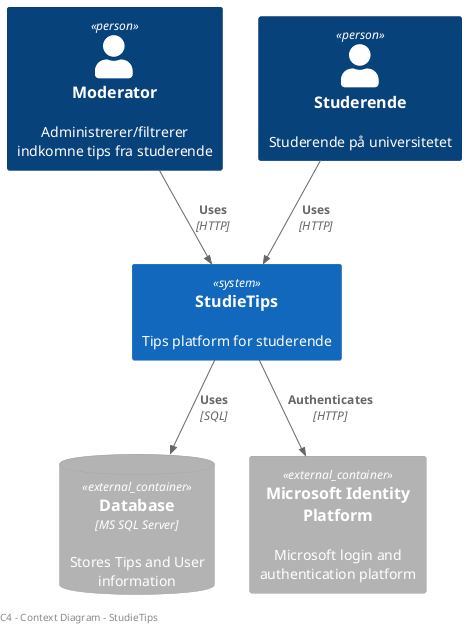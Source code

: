 @startuml System Context Diagram
!include <C4/C4_Container>

left footer C4 - Context Diagram - StudieTips

Person(mod, "Moderator", "Administrerer/filtrerer indkomne tips fra studerende")
Person(student, "Studerende", "Studerende på universitetet")

System(StudieTips, "StudieTips", "Tips platform for studerende")

ContainerDb_Ext(Database, "Database","MS SQL Server","Stores Tips and User information")
Container_Ext(MIP, "Microsoft Identity Platform",,"Microsoft login and authentication platform")

Rel(mod, StudieTips, "Uses", "HTTP")
Rel(student, StudieTips, "Uses", "HTTP")
Rel(StudieTips, Database, "Uses", "SQL")
Rel(StudieTips, MIP, "Authenticates", "HTTP")

@enduml